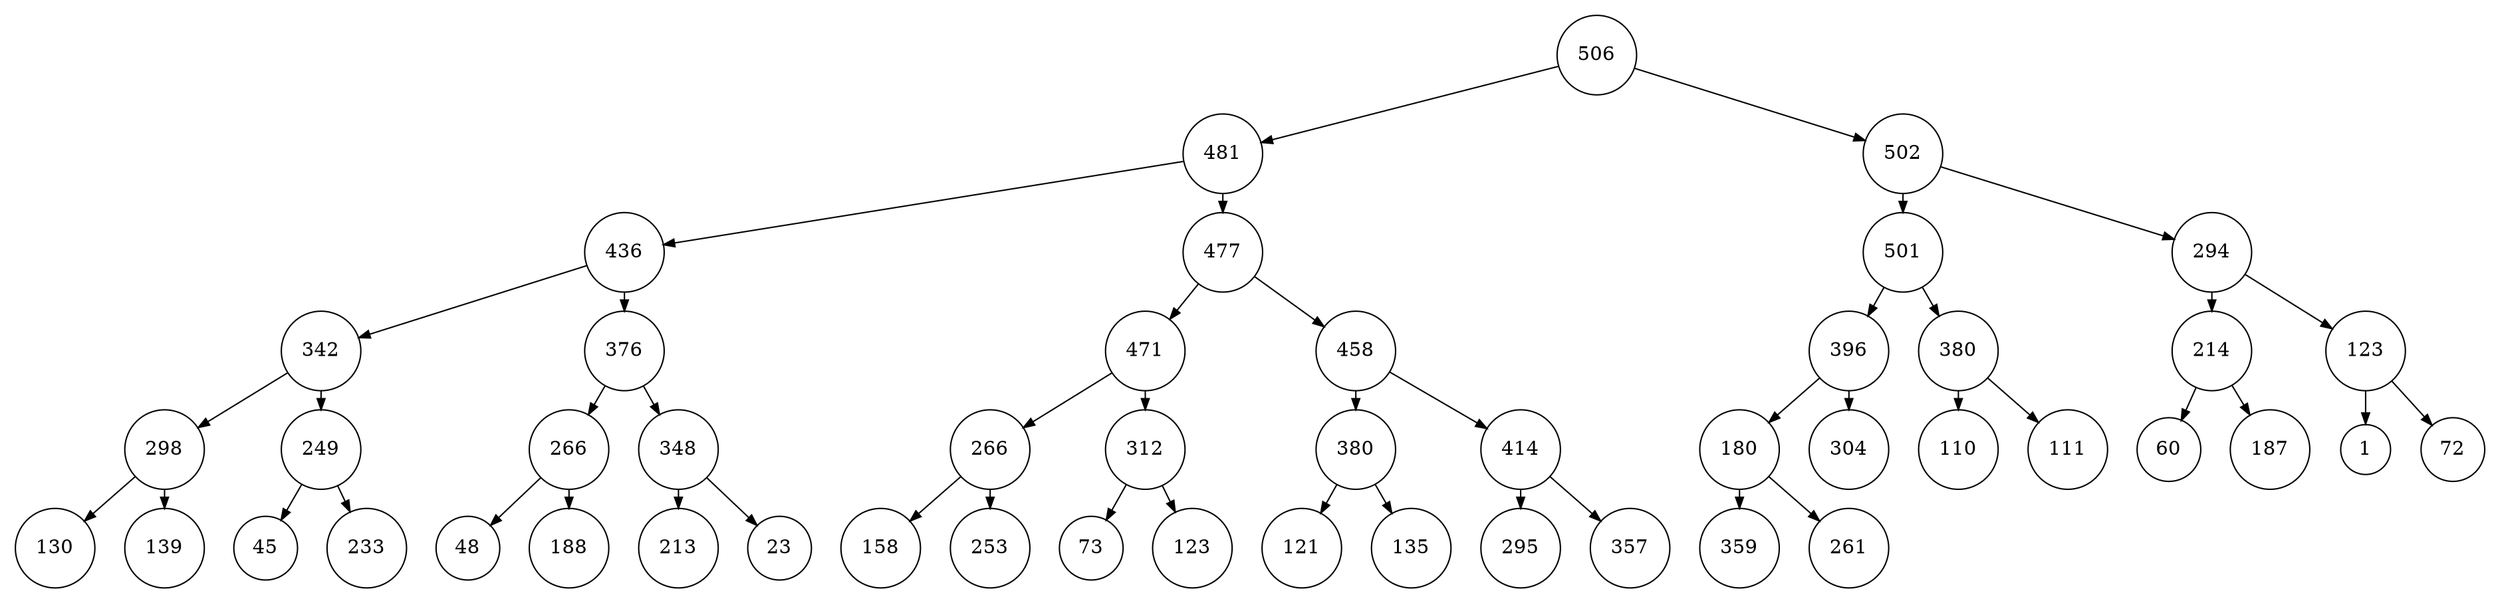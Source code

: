 
    digraph G {
    nodesep=0.3;
    ranksep=0.2;
    margin=0.1;
    node [shape=circle];
    edge [arrowsize=0.8];
    1 -> 2[side=left];
1 -> 3;
2 -> 4[side=left];
2 -> 5;
3 -> 6[side=left];
3 -> 7;
4 -> 8[side=left];
4 -> 9;
5 -> 10[side=left];
5 -> 11;
6 -> 12[side=left];
6 -> 13;
7 -> 14[side=left];
7 -> 15;
8 -> 16[side=left];
8 -> 17;
9 -> 18[side=left];
9 -> 19;
10 -> 20[side=left];
10 -> 21;
11 -> 22[side=left];
11 -> 23;
12 -> 24[side=left];
12 -> 25;
13 -> 26[side=left];
13 -> 27;
14 -> 28[side=left];
14 -> 29;
15 -> 30[side=left];
15 -> 31;
16 -> 32[side=left];
16 -> 33;
17 -> 34[side=left];
17 -> 35;
18 -> 36[side=left];
18 -> 37;
19 -> 38[side=left];
19 -> 39;
20 -> 40[side=left];
20 -> 41;
21 -> 42[side=left];
21 -> 43;
22 -> 44[side=left];
22 -> 45;
23 -> 46[side=left];
23 -> 47;
24 -> 48[side=left];
24 -> 49;
1[label="506"]
2[label="481"]
3[label="502"]
4[label="436"]
5[label="477"]
6[label="501"]
7[label="294"]
8[label="342"]
9[label="376"]
10[label="471"]
11[label="458"]
12[label="396"]
13[label="380"]
14[label="214"]
15[label="123"]
16[label="298"]
17[label="249"]
18[label="266"]
19[label="348"]
20[label="266"]
21[label="312"]
22[label="380"]
23[label="414"]
24[label="180"]
25[label="304"]
26[label="110"]
27[label="111"]
28[label="60"]
29[label="187"]
30[label="1"]
31[label="72"]
32[label="130"]
33[label="139"]
34[label="45"]
35[label="233"]
36[label="48"]
37[label="188"]
38[label="213"]
39[label="23"]
40[label="158"]
41[label="253"]
42[label="73"]
43[label="123"]
44[label="121"]
45[label="135"]
46[label="295"]
47[label="357"]
48[label="359"]
49[label="261"]}